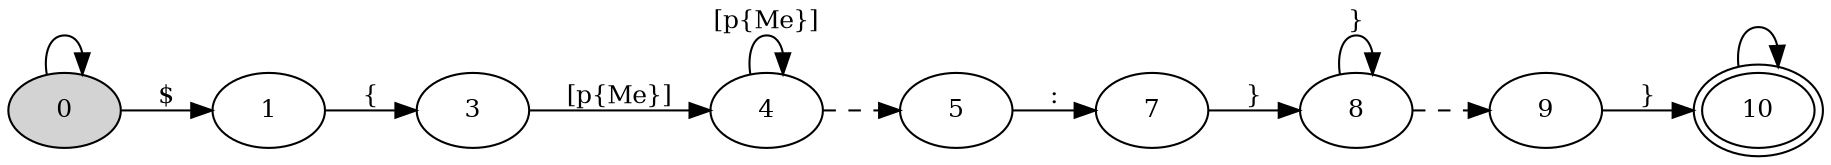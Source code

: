 digraph "SFA" {
rankdir=LR;

//Initial state
node [style = filled, shape = ellipse, peripheries = 1, fillcolor = "#d3d3d3ff", fontsize = 12]
0

//Final states
node [style = filled, shape = ellipse, peripheries = 2, fillcolor = white, fontsize = 12]
10

//Other states
node [style = filled, shape = ellipse, peripheries = 1, fillcolor = white, fontsize = 12]
1
5
3
4
9
7
8

//Transitions
0 -> 1 [label = "$", fontsize = 12 ];
0 -> 0 [label = "", fontsize = 12 ];
1 -> 3 [label = "{", fontsize = 12 ];
5 -> 7 [label = ":", fontsize = 12 ];
3 -> 4 [label = "[\p{Me}]", fontsize = 12 ];
4 -> 4 [label = "[\p{Me}]", fontsize = 12 ];
4 -> 5 [label = "", style = dashed, fontsize = 12 ];
9 -> 10 [label = "}", fontsize = 12 ];
7 -> 8 [label = "}", fontsize = 12 ];
8 -> 8 [label = "}", fontsize = 12 ];
8 -> 9 [label = "", style = dashed, fontsize = 12 ];
10 -> 10 [label = "", fontsize = 12 ];
}
